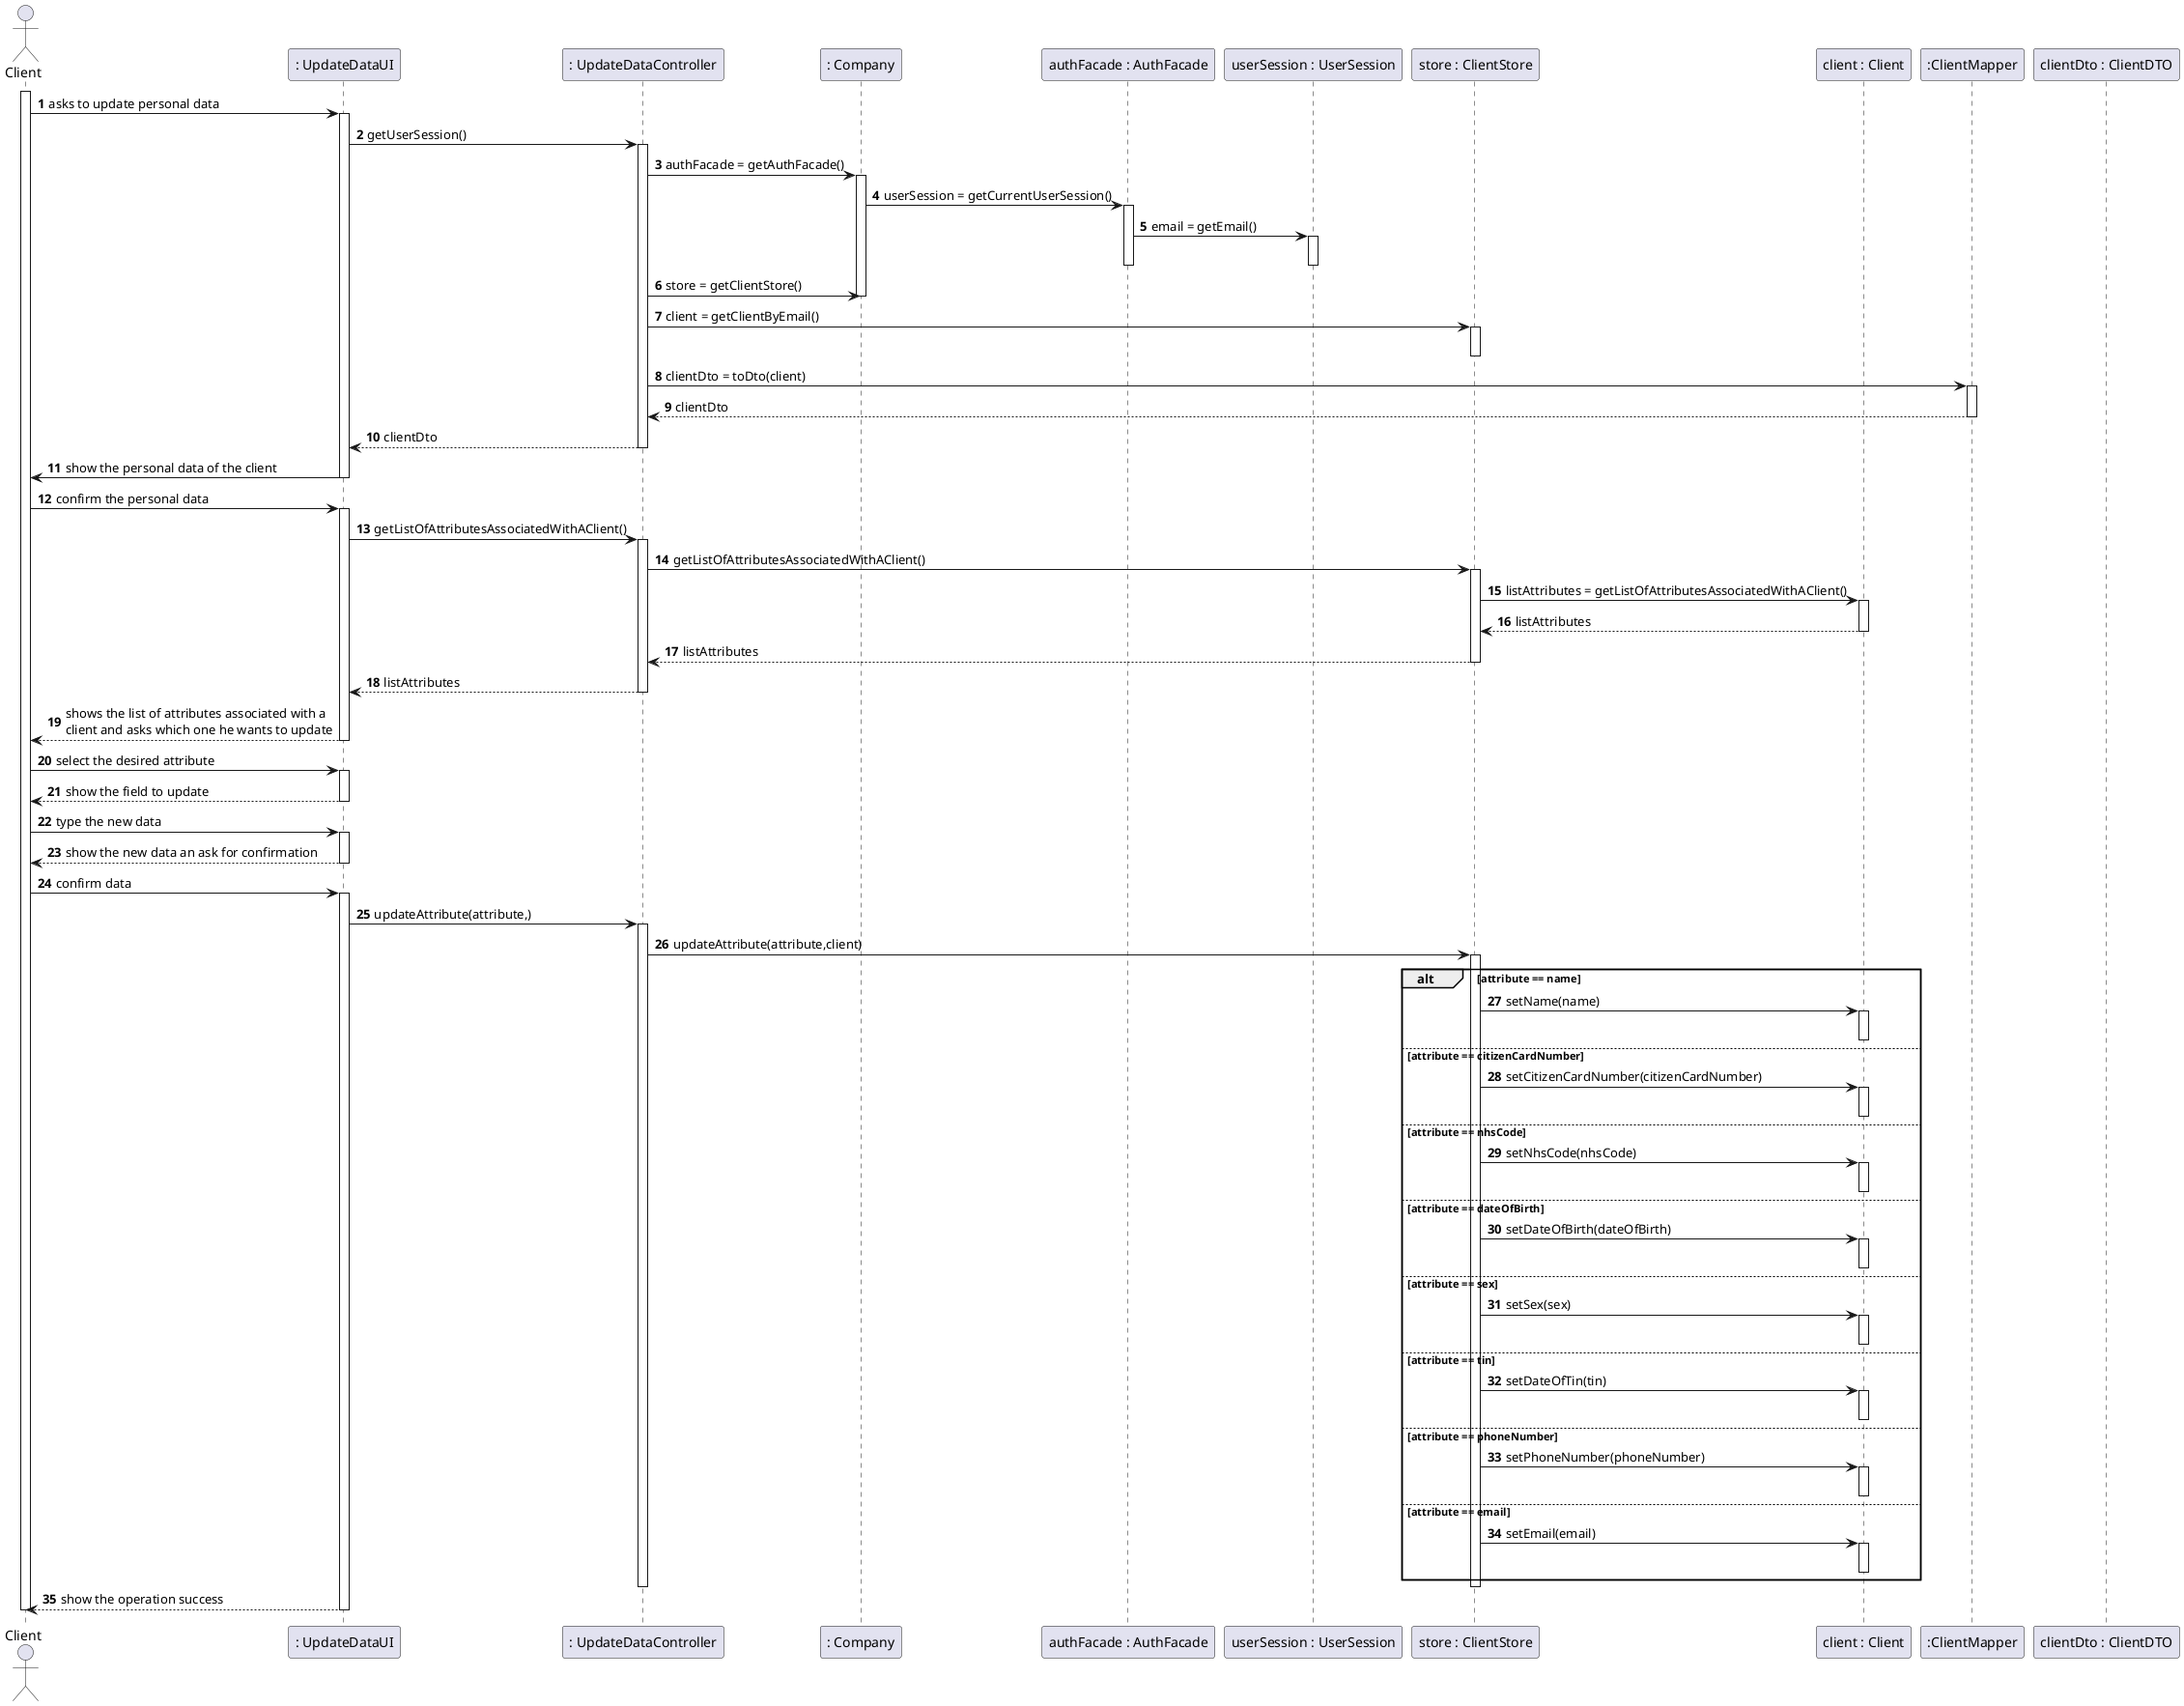 @startuml
'https://plantuml.com/sequence-diagram

autonumber
actor "Client" as CL

participant ": UpdateDataUI" as UI
participant ": UpdateDataController" as CTRL
participant ": Company" as COMP
participant "authFacade : AuthFacade" as AUTH
participant "userSession : UserSession" as SESSION
participant "store : ClientStore" as STORE
participant "client : Client" as CLIENT
participant ":ClientMapper" as MAPPER
participant "clientDto : ClientDTO" as DTO
activate CL
CL -> UI : asks to update personal data
activate UI
UI -> CTRL : getUserSession()
activate CTRL
CTRL -> COMP : authFacade = getAuthFacade()
activate COMP
COMP->AUTH : userSession = getCurrentUserSession()
activate AUTH
AUTH-> SESSION : email = getEmail()
activate SESSION
deactivate SESSION
deactivate AUTH
CTRL->COMP : store = getClientStore()
deactivate COMP
CTRL->STORE : client = getClientByEmail()
activate STORE
deactivate STORE
CTRL-> MAPPER : clientDto = toDto(client)
activate MAPPER
MAPPER-->CTRL : clientDto
deactivate MAPPER
CTRL-->UI : clientDto
deactivate CTRL


UI -> CL : show the personal data of the client
deactivate UI
CL -> UI : confirm the personal data
activate UI
UI->CTRL : getListOfAttributesAssociatedWithAClient()
activate CTRL
CTRL->STORE : getListOfAttributesAssociatedWithAClient()
activate STORE
STORE->CLIENT : listAttributes = getListOfAttributesAssociatedWithAClient()
activate CLIENT
CLIENT-->STORE : listAttributes
deactivate CLIENT
STORE-->CTRL : listAttributes
deactivate STORE
CTRL-->UI : listAttributes
deactivate CTRL

UI --> CL : shows the list of attributes associated with a \nclient and asks which one he wants to update
deactivate UI
CL -> UI : select the desired attribute
activate UI
UI --> CL : show the field to update
deactivate UI
CL -> UI : type the new data
activate UI
UI -->CL : show the new data an ask for confirmation
deactivate UI
CL->UI: confirm data
activate UI
UI->CTRL : updateAttribute(attribute,)
activate CTRL
CTRL->STORE : updateAttribute(attribute,client)
activate STORE
alt attribute == name
STORE->CLIENT : setName(name)
activate CLIENT
deactivate CLIENT
else attribute == citizenCardNumber
STORE-> CLIENT : setCitizenCardNumber(citizenCardNumber)
activate CLIENT
deactivate CLIENT
else attribute == nhsCode
STORE->CLIENT : setNhsCode(nhsCode)
activate CLIENT
deactivate CLIENT
else attribute == dateOfBirth
STORE->CLIENT : setDateOfBirth(dateOfBirth)
activate CLIENT
deactivate CLIENT
else attribute == sex
STORE->CLIENT : setSex(sex)
activate CLIENT
deactivate CLIENT
else attribute == tin
STORE->CLIENT : setDateOfTin(tin)
activate CLIENT
deactivate CLIENT
else attribute == phoneNumber
STORE->CLIENT : setPhoneNumber(phoneNumber)
activate CLIENT
deactivate CLIENT
else attribute == email
STORE->CLIENT : setEmail(email)
activate CLIENT
deactivate CLIENT
end alt
deactivate STORE
deactivate CTRL
UI-->CL : show the operation success
deactivate UI


deactivate CL

@enduml